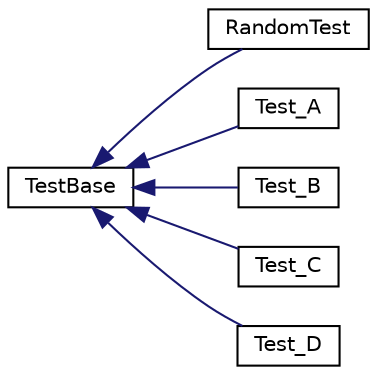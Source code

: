 digraph "Graphical Class Hierarchy"
{
 // LATEX_PDF_SIZE
  edge [fontname="Helvetica",fontsize="10",labelfontname="Helvetica",labelfontsize="10"];
  node [fontname="Helvetica",fontsize="10",shape=record];
  rankdir="LR";
  Node0 [label="TestBase",height=0.2,width=0.4,color="black", fillcolor="white", style="filled",URL="$class_test_base.html",tooltip=" "];
  Node0 -> Node1 [dir="back",color="midnightblue",fontsize="10",style="solid",fontname="Helvetica"];
  Node1 [label="RandomTest",height=0.2,width=0.4,color="black", fillcolor="white", style="filled",URL="$class_random_test.html",tooltip=" "];
  Node0 -> Node2 [dir="back",color="midnightblue",fontsize="10",style="solid",fontname="Helvetica"];
  Node2 [label="Test_A",height=0.2,width=0.4,color="black", fillcolor="white", style="filled",URL="$class_test___a.html",tooltip=" "];
  Node0 -> Node3 [dir="back",color="midnightblue",fontsize="10",style="solid",fontname="Helvetica"];
  Node3 [label="Test_B",height=0.2,width=0.4,color="black", fillcolor="white", style="filled",URL="$class_test___b.html",tooltip=" "];
  Node0 -> Node4 [dir="back",color="midnightblue",fontsize="10",style="solid",fontname="Helvetica"];
  Node4 [label="Test_C",height=0.2,width=0.4,color="black", fillcolor="white", style="filled",URL="$class_test___c.html",tooltip=" "];
  Node0 -> Node5 [dir="back",color="midnightblue",fontsize="10",style="solid",fontname="Helvetica"];
  Node5 [label="Test_D",height=0.2,width=0.4,color="black", fillcolor="white", style="filled",URL="$class_test___d.html",tooltip=" "];
}
